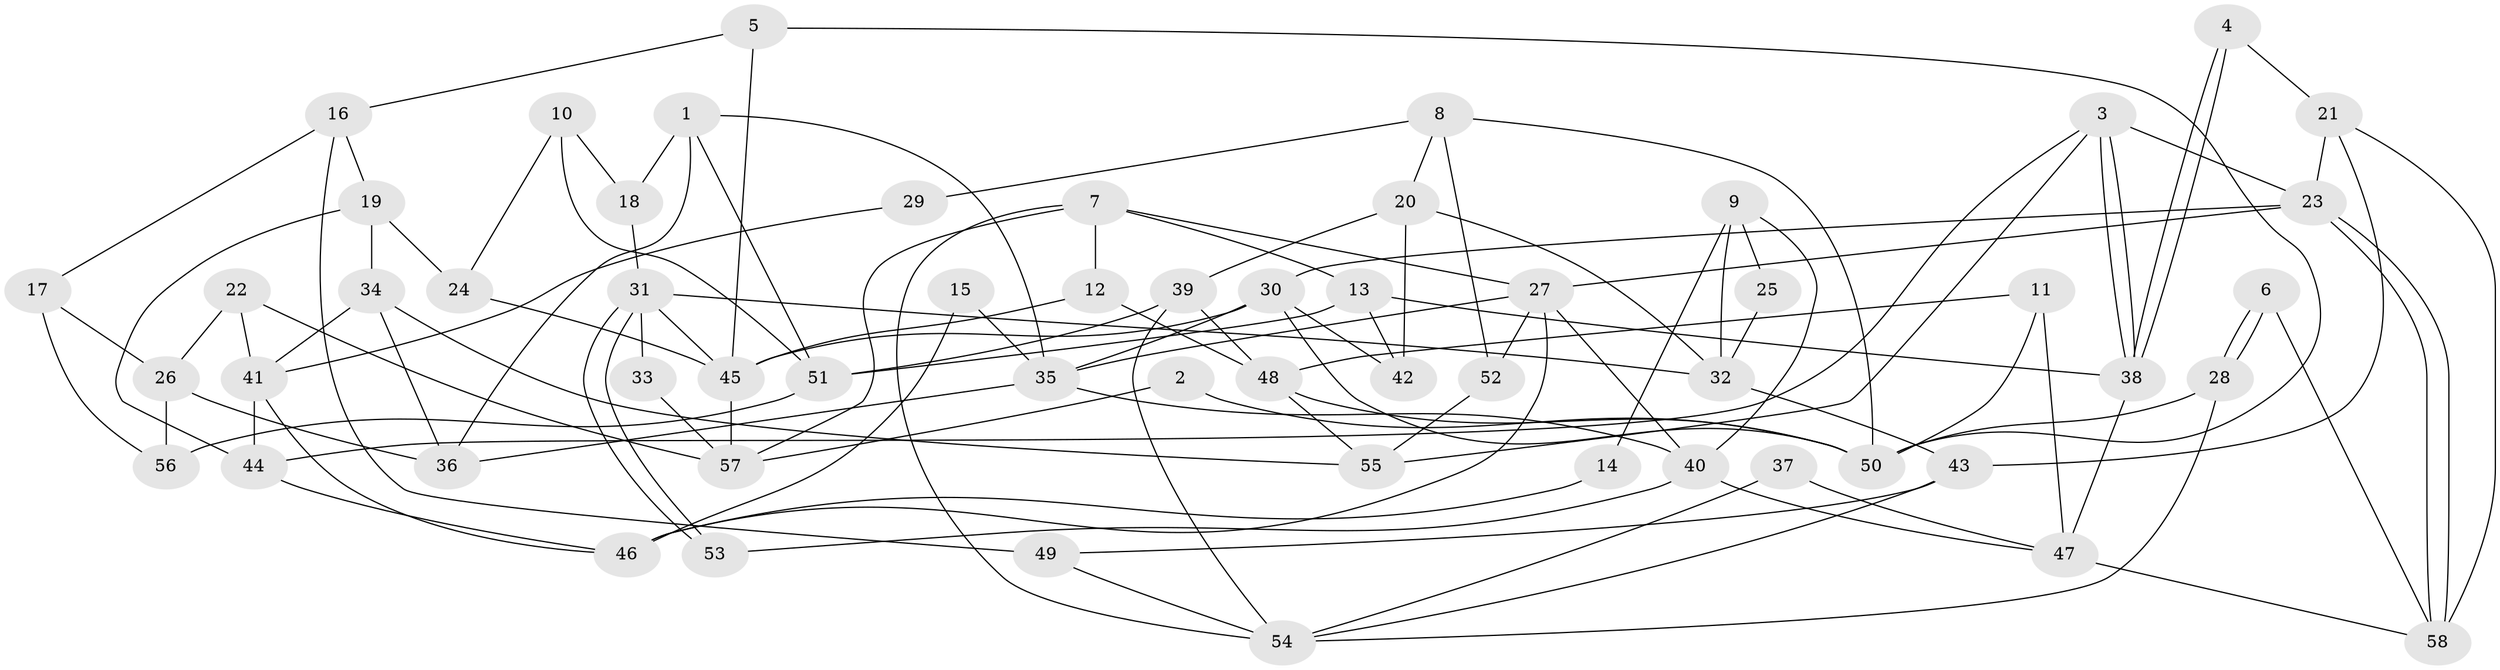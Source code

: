 // coarse degree distribution, {5: 0.1388888888888889, 2: 0.1111111111111111, 4: 0.25, 3: 0.16666666666666666, 6: 0.1388888888888889, 9: 0.05555555555555555, 8: 0.05555555555555555, 7: 0.08333333333333333}
// Generated by graph-tools (version 1.1) at 2025/23/03/03/25 07:23:57]
// undirected, 58 vertices, 116 edges
graph export_dot {
graph [start="1"]
  node [color=gray90,style=filled];
  1;
  2;
  3;
  4;
  5;
  6;
  7;
  8;
  9;
  10;
  11;
  12;
  13;
  14;
  15;
  16;
  17;
  18;
  19;
  20;
  21;
  22;
  23;
  24;
  25;
  26;
  27;
  28;
  29;
  30;
  31;
  32;
  33;
  34;
  35;
  36;
  37;
  38;
  39;
  40;
  41;
  42;
  43;
  44;
  45;
  46;
  47;
  48;
  49;
  50;
  51;
  52;
  53;
  54;
  55;
  56;
  57;
  58;
  1 -- 35;
  1 -- 51;
  1 -- 18;
  1 -- 36;
  2 -- 50;
  2 -- 57;
  3 -- 38;
  3 -- 38;
  3 -- 23;
  3 -- 44;
  3 -- 55;
  4 -- 38;
  4 -- 38;
  4 -- 21;
  5 -- 45;
  5 -- 50;
  5 -- 16;
  6 -- 58;
  6 -- 28;
  6 -- 28;
  7 -- 54;
  7 -- 27;
  7 -- 12;
  7 -- 13;
  7 -- 57;
  8 -- 20;
  8 -- 50;
  8 -- 29;
  8 -- 52;
  9 -- 32;
  9 -- 40;
  9 -- 14;
  9 -- 25;
  10 -- 51;
  10 -- 24;
  10 -- 18;
  11 -- 48;
  11 -- 50;
  11 -- 47;
  12 -- 45;
  12 -- 48;
  13 -- 38;
  13 -- 42;
  13 -- 51;
  14 -- 46;
  15 -- 46;
  15 -- 35;
  16 -- 49;
  16 -- 17;
  16 -- 19;
  17 -- 56;
  17 -- 26;
  18 -- 31;
  19 -- 44;
  19 -- 24;
  19 -- 34;
  20 -- 42;
  20 -- 32;
  20 -- 39;
  21 -- 23;
  21 -- 58;
  21 -- 43;
  22 -- 41;
  22 -- 26;
  22 -- 57;
  23 -- 27;
  23 -- 58;
  23 -- 58;
  23 -- 30;
  24 -- 45;
  25 -- 32;
  26 -- 36;
  26 -- 56;
  27 -- 40;
  27 -- 52;
  27 -- 35;
  27 -- 46;
  28 -- 50;
  28 -- 54;
  29 -- 41;
  30 -- 45;
  30 -- 35;
  30 -- 42;
  30 -- 50;
  31 -- 53;
  31 -- 53;
  31 -- 32;
  31 -- 33;
  31 -- 45;
  32 -- 43;
  33 -- 57;
  34 -- 36;
  34 -- 41;
  34 -- 55;
  35 -- 36;
  35 -- 40;
  37 -- 54;
  37 -- 47;
  38 -- 47;
  39 -- 48;
  39 -- 51;
  39 -- 54;
  40 -- 47;
  40 -- 53;
  41 -- 46;
  41 -- 44;
  43 -- 54;
  43 -- 49;
  44 -- 46;
  45 -- 57;
  47 -- 58;
  48 -- 55;
  48 -- 50;
  49 -- 54;
  51 -- 56;
  52 -- 55;
}
